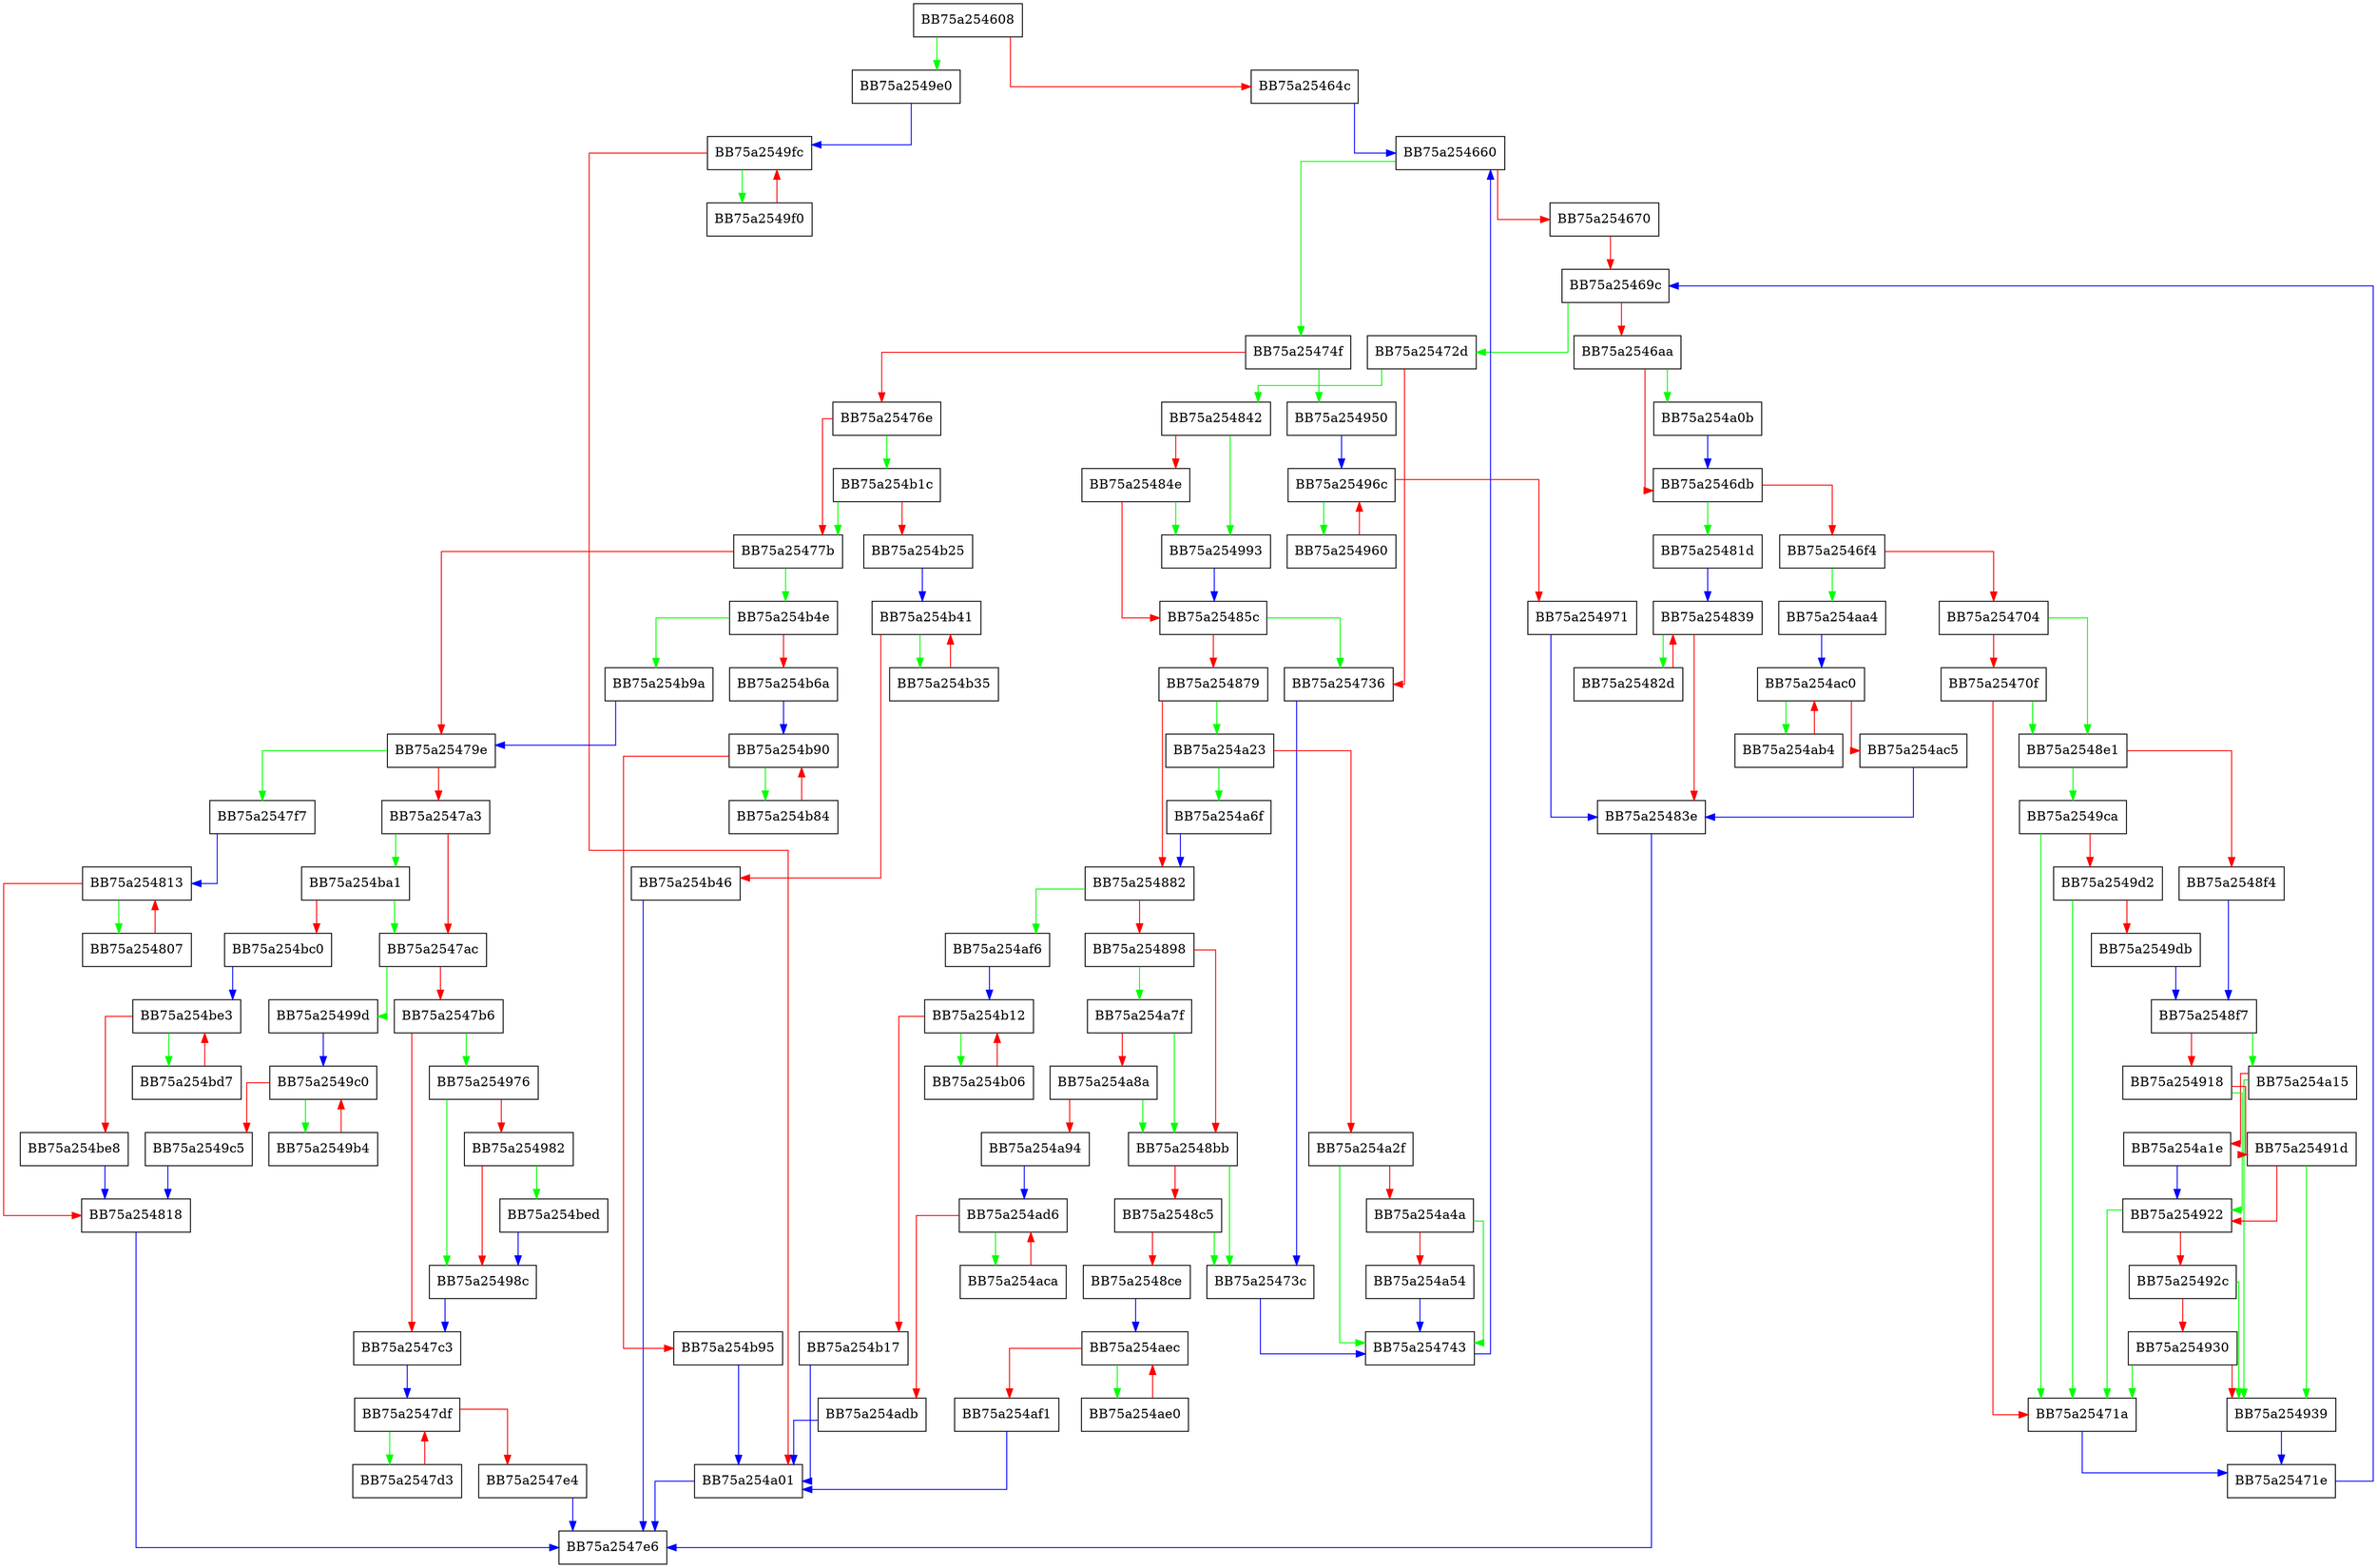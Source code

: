 digraph SearchStdAndTargeted {
  node [shape="box"];
  graph [splines=ortho];
  BB75a254608 -> BB75a2549e0 [color="green"];
  BB75a254608 -> BB75a25464c [color="red"];
  BB75a25464c -> BB75a254660 [color="blue"];
  BB75a254660 -> BB75a25474f [color="green"];
  BB75a254660 -> BB75a254670 [color="red"];
  BB75a254670 -> BB75a25469c [color="red"];
  BB75a25469c -> BB75a25472d [color="green"];
  BB75a25469c -> BB75a2546aa [color="red"];
  BB75a2546aa -> BB75a254a0b [color="green"];
  BB75a2546aa -> BB75a2546db [color="red"];
  BB75a2546db -> BB75a25481d [color="green"];
  BB75a2546db -> BB75a2546f4 [color="red"];
  BB75a2546f4 -> BB75a254aa4 [color="green"];
  BB75a2546f4 -> BB75a254704 [color="red"];
  BB75a254704 -> BB75a2548e1 [color="green"];
  BB75a254704 -> BB75a25470f [color="red"];
  BB75a25470f -> BB75a2548e1 [color="green"];
  BB75a25470f -> BB75a25471a [color="red"];
  BB75a25471a -> BB75a25471e [color="blue"];
  BB75a25471e -> BB75a25469c [color="blue"];
  BB75a25472d -> BB75a254842 [color="green"];
  BB75a25472d -> BB75a254736 [color="red"];
  BB75a254736 -> BB75a25473c [color="blue"];
  BB75a25473c -> BB75a254743 [color="blue"];
  BB75a254743 -> BB75a254660 [color="blue"];
  BB75a25474f -> BB75a254950 [color="green"];
  BB75a25474f -> BB75a25476e [color="red"];
  BB75a25476e -> BB75a254b1c [color="green"];
  BB75a25476e -> BB75a25477b [color="red"];
  BB75a25477b -> BB75a254b4e [color="green"];
  BB75a25477b -> BB75a25479e [color="red"];
  BB75a25479e -> BB75a2547f7 [color="green"];
  BB75a25479e -> BB75a2547a3 [color="red"];
  BB75a2547a3 -> BB75a254ba1 [color="green"];
  BB75a2547a3 -> BB75a2547ac [color="red"];
  BB75a2547ac -> BB75a25499d [color="green"];
  BB75a2547ac -> BB75a2547b6 [color="red"];
  BB75a2547b6 -> BB75a254976 [color="green"];
  BB75a2547b6 -> BB75a2547c3 [color="red"];
  BB75a2547c3 -> BB75a2547df [color="blue"];
  BB75a2547d3 -> BB75a2547df [color="red"];
  BB75a2547df -> BB75a2547d3 [color="green"];
  BB75a2547df -> BB75a2547e4 [color="red"];
  BB75a2547e4 -> BB75a2547e6 [color="blue"];
  BB75a2547f7 -> BB75a254813 [color="blue"];
  BB75a254807 -> BB75a254813 [color="red"];
  BB75a254813 -> BB75a254807 [color="green"];
  BB75a254813 -> BB75a254818 [color="red"];
  BB75a254818 -> BB75a2547e6 [color="blue"];
  BB75a25481d -> BB75a254839 [color="blue"];
  BB75a25482d -> BB75a254839 [color="red"];
  BB75a254839 -> BB75a25482d [color="green"];
  BB75a254839 -> BB75a25483e [color="red"];
  BB75a25483e -> BB75a2547e6 [color="blue"];
  BB75a254842 -> BB75a254993 [color="green"];
  BB75a254842 -> BB75a25484e [color="red"];
  BB75a25484e -> BB75a254993 [color="green"];
  BB75a25484e -> BB75a25485c [color="red"];
  BB75a25485c -> BB75a254736 [color="green"];
  BB75a25485c -> BB75a254879 [color="red"];
  BB75a254879 -> BB75a254a23 [color="green"];
  BB75a254879 -> BB75a254882 [color="red"];
  BB75a254882 -> BB75a254af6 [color="green"];
  BB75a254882 -> BB75a254898 [color="red"];
  BB75a254898 -> BB75a254a7f [color="green"];
  BB75a254898 -> BB75a2548bb [color="red"];
  BB75a2548bb -> BB75a25473c [color="green"];
  BB75a2548bb -> BB75a2548c5 [color="red"];
  BB75a2548c5 -> BB75a25473c [color="green"];
  BB75a2548c5 -> BB75a2548ce [color="red"];
  BB75a2548ce -> BB75a254aec [color="blue"];
  BB75a2548e1 -> BB75a2549ca [color="green"];
  BB75a2548e1 -> BB75a2548f4 [color="red"];
  BB75a2548f4 -> BB75a2548f7 [color="blue"];
  BB75a2548f7 -> BB75a254a15 [color="green"];
  BB75a2548f7 -> BB75a254918 [color="red"];
  BB75a254918 -> BB75a254922 [color="green"];
  BB75a254918 -> BB75a25491d [color="red"];
  BB75a25491d -> BB75a254939 [color="green"];
  BB75a25491d -> BB75a254922 [color="red"];
  BB75a254922 -> BB75a25471a [color="green"];
  BB75a254922 -> BB75a25492c [color="red"];
  BB75a25492c -> BB75a254939 [color="green"];
  BB75a25492c -> BB75a254930 [color="red"];
  BB75a254930 -> BB75a25471a [color="green"];
  BB75a254930 -> BB75a254939 [color="red"];
  BB75a254939 -> BB75a25471e [color="blue"];
  BB75a254950 -> BB75a25496c [color="blue"];
  BB75a254960 -> BB75a25496c [color="red"];
  BB75a25496c -> BB75a254960 [color="green"];
  BB75a25496c -> BB75a254971 [color="red"];
  BB75a254971 -> BB75a25483e [color="blue"];
  BB75a254976 -> BB75a25498c [color="green"];
  BB75a254976 -> BB75a254982 [color="red"];
  BB75a254982 -> BB75a254bed [color="green"];
  BB75a254982 -> BB75a25498c [color="red"];
  BB75a25498c -> BB75a2547c3 [color="blue"];
  BB75a254993 -> BB75a25485c [color="blue"];
  BB75a25499d -> BB75a2549c0 [color="blue"];
  BB75a2549b4 -> BB75a2549c0 [color="red"];
  BB75a2549c0 -> BB75a2549b4 [color="green"];
  BB75a2549c0 -> BB75a2549c5 [color="red"];
  BB75a2549c5 -> BB75a254818 [color="blue"];
  BB75a2549ca -> BB75a25471a [color="green"];
  BB75a2549ca -> BB75a2549d2 [color="red"];
  BB75a2549d2 -> BB75a25471a [color="green"];
  BB75a2549d2 -> BB75a2549db [color="red"];
  BB75a2549db -> BB75a2548f7 [color="blue"];
  BB75a2549e0 -> BB75a2549fc [color="blue"];
  BB75a2549f0 -> BB75a2549fc [color="red"];
  BB75a2549fc -> BB75a2549f0 [color="green"];
  BB75a2549fc -> BB75a254a01 [color="red"];
  BB75a254a01 -> BB75a2547e6 [color="blue"];
  BB75a254a0b -> BB75a2546db [color="blue"];
  BB75a254a15 -> BB75a254939 [color="green"];
  BB75a254a15 -> BB75a254a1e [color="red"];
  BB75a254a1e -> BB75a254922 [color="blue"];
  BB75a254a23 -> BB75a254a6f [color="green"];
  BB75a254a23 -> BB75a254a2f [color="red"];
  BB75a254a2f -> BB75a254743 [color="green"];
  BB75a254a2f -> BB75a254a4a [color="red"];
  BB75a254a4a -> BB75a254743 [color="green"];
  BB75a254a4a -> BB75a254a54 [color="red"];
  BB75a254a54 -> BB75a254743 [color="blue"];
  BB75a254a6f -> BB75a254882 [color="blue"];
  BB75a254a7f -> BB75a2548bb [color="green"];
  BB75a254a7f -> BB75a254a8a [color="red"];
  BB75a254a8a -> BB75a2548bb [color="green"];
  BB75a254a8a -> BB75a254a94 [color="red"];
  BB75a254a94 -> BB75a254ad6 [color="blue"];
  BB75a254aa4 -> BB75a254ac0 [color="blue"];
  BB75a254ab4 -> BB75a254ac0 [color="red"];
  BB75a254ac0 -> BB75a254ab4 [color="green"];
  BB75a254ac0 -> BB75a254ac5 [color="red"];
  BB75a254ac5 -> BB75a25483e [color="blue"];
  BB75a254aca -> BB75a254ad6 [color="red"];
  BB75a254ad6 -> BB75a254aca [color="green"];
  BB75a254ad6 -> BB75a254adb [color="red"];
  BB75a254adb -> BB75a254a01 [color="blue"];
  BB75a254ae0 -> BB75a254aec [color="red"];
  BB75a254aec -> BB75a254ae0 [color="green"];
  BB75a254aec -> BB75a254af1 [color="red"];
  BB75a254af1 -> BB75a254a01 [color="blue"];
  BB75a254af6 -> BB75a254b12 [color="blue"];
  BB75a254b06 -> BB75a254b12 [color="red"];
  BB75a254b12 -> BB75a254b06 [color="green"];
  BB75a254b12 -> BB75a254b17 [color="red"];
  BB75a254b17 -> BB75a254a01 [color="blue"];
  BB75a254b1c -> BB75a25477b [color="green"];
  BB75a254b1c -> BB75a254b25 [color="red"];
  BB75a254b25 -> BB75a254b41 [color="blue"];
  BB75a254b35 -> BB75a254b41 [color="red"];
  BB75a254b41 -> BB75a254b35 [color="green"];
  BB75a254b41 -> BB75a254b46 [color="red"];
  BB75a254b46 -> BB75a2547e6 [color="blue"];
  BB75a254b4e -> BB75a254b9a [color="green"];
  BB75a254b4e -> BB75a254b6a [color="red"];
  BB75a254b6a -> BB75a254b90 [color="blue"];
  BB75a254b84 -> BB75a254b90 [color="red"];
  BB75a254b90 -> BB75a254b84 [color="green"];
  BB75a254b90 -> BB75a254b95 [color="red"];
  BB75a254b95 -> BB75a254a01 [color="blue"];
  BB75a254b9a -> BB75a25479e [color="blue"];
  BB75a254ba1 -> BB75a2547ac [color="green"];
  BB75a254ba1 -> BB75a254bc0 [color="red"];
  BB75a254bc0 -> BB75a254be3 [color="blue"];
  BB75a254bd7 -> BB75a254be3 [color="red"];
  BB75a254be3 -> BB75a254bd7 [color="green"];
  BB75a254be3 -> BB75a254be8 [color="red"];
  BB75a254be8 -> BB75a254818 [color="blue"];
  BB75a254bed -> BB75a25498c [color="blue"];
}